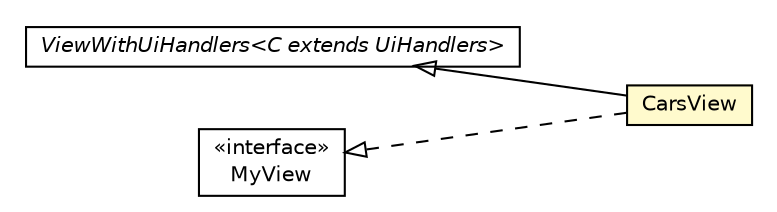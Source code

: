 #!/usr/local/bin/dot
#
# Class diagram 
# Generated by UMLGraph version R5_6-24-gf6e263 (http://www.umlgraph.org/)
#

digraph G {
	edge [fontname="Helvetica",fontsize=10,labelfontname="Helvetica",labelfontsize=10];
	node [fontname="Helvetica",fontsize=10,shape=plaintext];
	nodesep=0.25;
	ranksep=0.5;
	rankdir=LR;
	// com.gwtplatform.mvp.client.ViewWithUiHandlers<C extends com.gwtplatform.mvp.client.UiHandlers>
	c127770 [label=<<table title="com.gwtplatform.mvp.client.ViewWithUiHandlers" border="0" cellborder="1" cellspacing="0" cellpadding="2" port="p" href="../../../../mvp/client/ViewWithUiHandlers.html">
		<tr><td><table border="0" cellspacing="0" cellpadding="1">
<tr><td align="center" balign="center"><font face="Helvetica-Oblique"> ViewWithUiHandlers&lt;C extends UiHandlers&gt; </font></td></tr>
		</table></td></tr>
		</table>>, URL="../../../../mvp/client/ViewWithUiHandlers.html", fontname="Helvetica", fontcolor="black", fontsize=10.0];
	// com.gwtplatform.carstore.client.application.cars.CarsPresenter.MyView
	c128033 [label=<<table title="com.gwtplatform.carstore.client.application.cars.CarsPresenter.MyView" border="0" cellborder="1" cellspacing="0" cellpadding="2" port="p" href="./CarsPresenter.MyView.html">
		<tr><td><table border="0" cellspacing="0" cellpadding="1">
<tr><td align="center" balign="center"> &#171;interface&#187; </td></tr>
<tr><td align="center" balign="center"> MyView </td></tr>
		</table></td></tr>
		</table>>, URL="./CarsPresenter.MyView.html", fontname="Helvetica", fontcolor="black", fontsize=10.0];
	// com.gwtplatform.carstore.client.application.cars.CarsView
	c128035 [label=<<table title="com.gwtplatform.carstore.client.application.cars.CarsView" border="0" cellborder="1" cellspacing="0" cellpadding="2" port="p" bgcolor="lemonChiffon" href="./CarsView.html">
		<tr><td><table border="0" cellspacing="0" cellpadding="1">
<tr><td align="center" balign="center"> CarsView </td></tr>
		</table></td></tr>
		</table>>, URL="./CarsView.html", fontname="Helvetica", fontcolor="black", fontsize=10.0];
	//com.gwtplatform.carstore.client.application.cars.CarsView extends com.gwtplatform.mvp.client.ViewWithUiHandlers<com.gwtplatform.carstore.client.application.cars.CarsUiHandlers>
	c127770:p -> c128035:p [dir=back,arrowtail=empty];
	//com.gwtplatform.carstore.client.application.cars.CarsView implements com.gwtplatform.carstore.client.application.cars.CarsPresenter.MyView
	c128033:p -> c128035:p [dir=back,arrowtail=empty,style=dashed];
}

